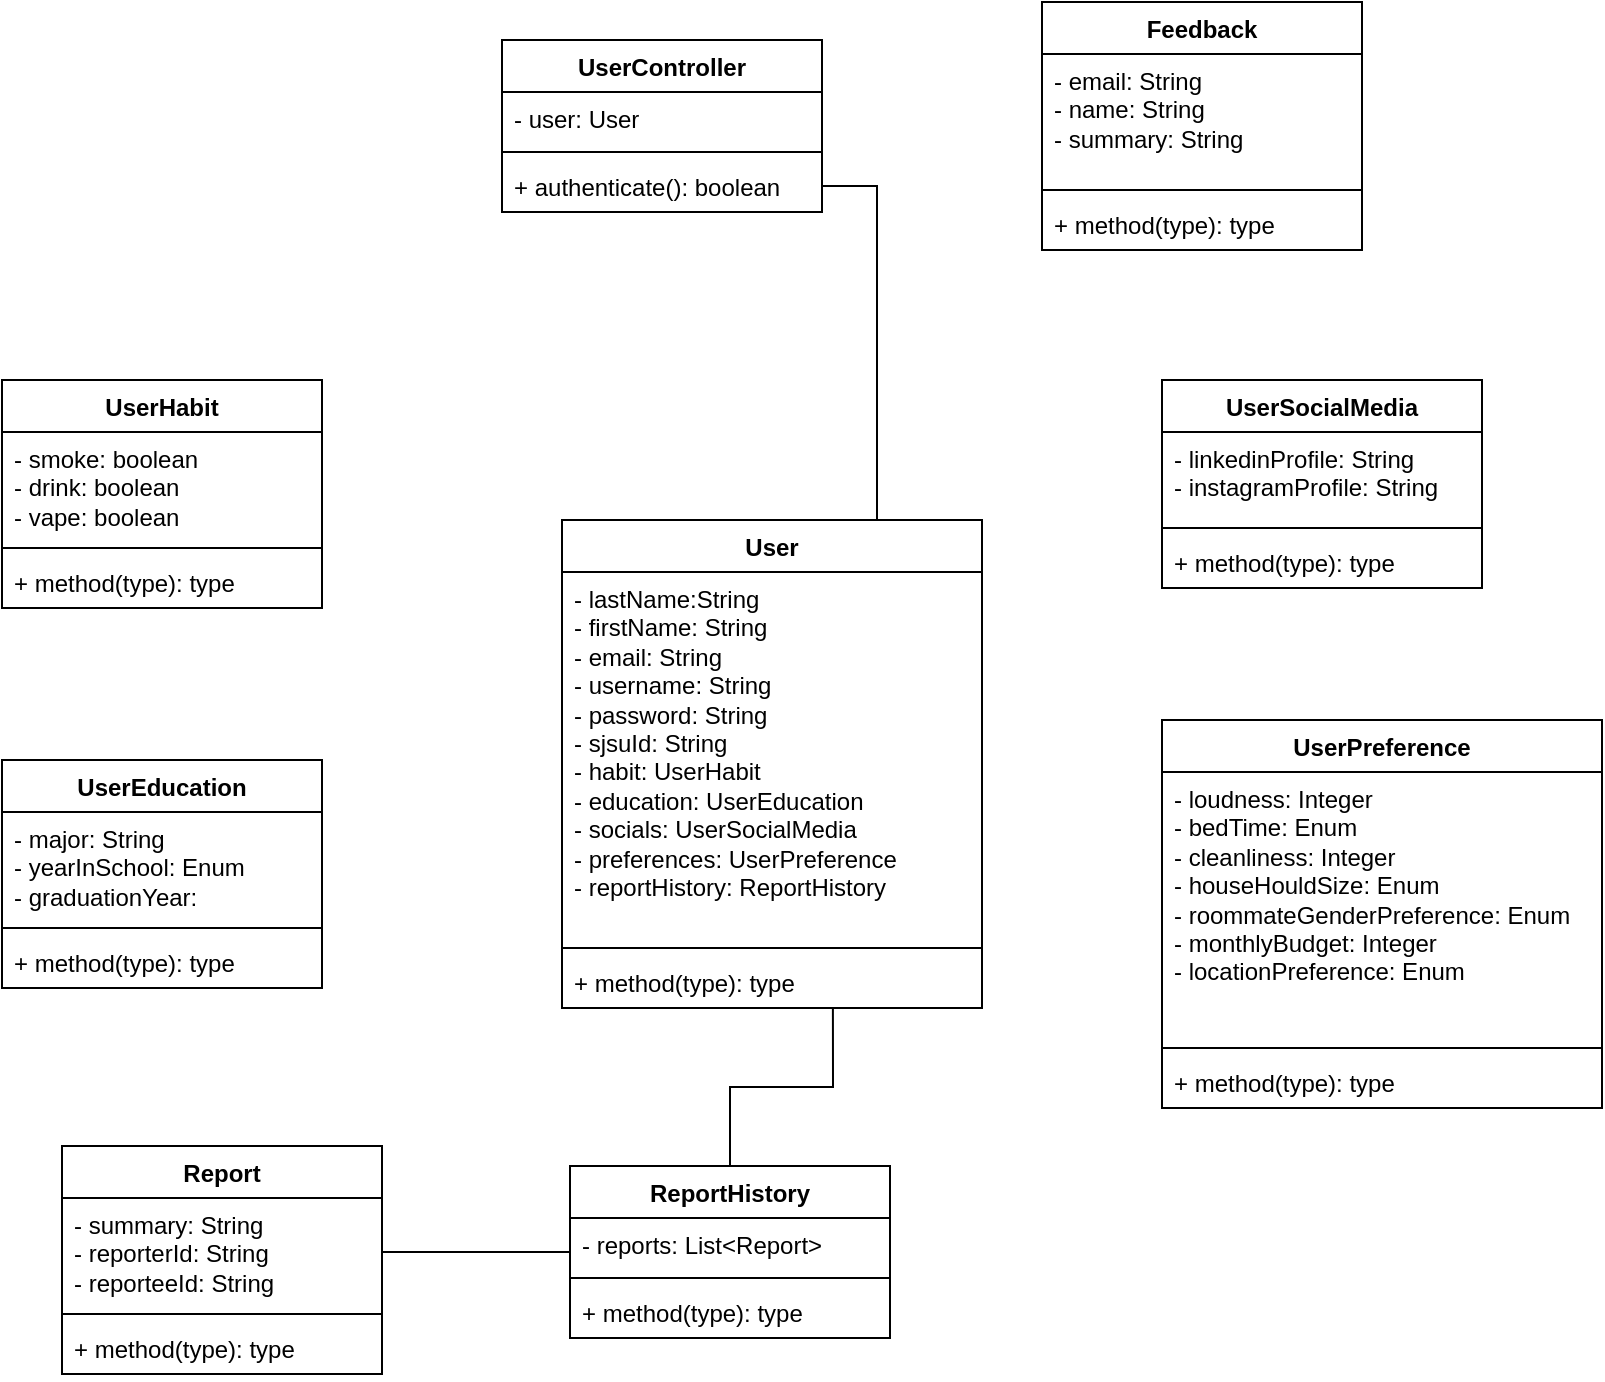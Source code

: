 <mxfile version="21.0.2" type="device"><diagram name="Page-1" id="Q94HchcT9q8mPojpbD6K"><mxGraphModel dx="1272" dy="740" grid="1" gridSize="10" guides="1" tooltips="1" connect="1" arrows="1" fold="1" page="1" pageScale="1" pageWidth="1700" pageHeight="1100" math="0" shadow="0"><root><mxCell id="0"/><mxCell id="1" parent="0"/><mxCell id="AV9kr02Ku-zcgw-fpsOM-1" value="UserHabit" style="swimlane;fontStyle=1;align=center;verticalAlign=top;childLayout=stackLayout;horizontal=1;startSize=26;horizontalStack=0;resizeParent=1;resizeParentMax=0;resizeLast=0;collapsible=1;marginBottom=0;whiteSpace=wrap;html=1;" vertex="1" parent="1"><mxGeometry x="180" y="480" width="160" height="114" as="geometry"/></mxCell><mxCell id="AV9kr02Ku-zcgw-fpsOM-2" value="- smoke: boolean&lt;br&gt;- drink: boolean&lt;br&gt;- vape: boolean" style="text;strokeColor=none;fillColor=none;align=left;verticalAlign=top;spacingLeft=4;spacingRight=4;overflow=hidden;rotatable=0;points=[[0,0.5],[1,0.5]];portConstraint=eastwest;whiteSpace=wrap;html=1;" vertex="1" parent="AV9kr02Ku-zcgw-fpsOM-1"><mxGeometry y="26" width="160" height="54" as="geometry"/></mxCell><mxCell id="AV9kr02Ku-zcgw-fpsOM-3" value="" style="line;strokeWidth=1;fillColor=none;align=left;verticalAlign=middle;spacingTop=-1;spacingLeft=3;spacingRight=3;rotatable=0;labelPosition=right;points=[];portConstraint=eastwest;strokeColor=inherit;" vertex="1" parent="AV9kr02Ku-zcgw-fpsOM-1"><mxGeometry y="80" width="160" height="8" as="geometry"/></mxCell><mxCell id="AV9kr02Ku-zcgw-fpsOM-4" value="+ method(type): type" style="text;strokeColor=none;fillColor=none;align=left;verticalAlign=top;spacingLeft=4;spacingRight=4;overflow=hidden;rotatable=0;points=[[0,0.5],[1,0.5]];portConstraint=eastwest;whiteSpace=wrap;html=1;" vertex="1" parent="AV9kr02Ku-zcgw-fpsOM-1"><mxGeometry y="88" width="160" height="26" as="geometry"/></mxCell><mxCell id="AV9kr02Ku-zcgw-fpsOM-5" value="User" style="swimlane;fontStyle=1;align=center;verticalAlign=top;childLayout=stackLayout;horizontal=1;startSize=26;horizontalStack=0;resizeParent=1;resizeParentMax=0;resizeLast=0;collapsible=1;marginBottom=0;whiteSpace=wrap;html=1;" vertex="1" parent="1"><mxGeometry x="460" y="550" width="210" height="244" as="geometry"/></mxCell><mxCell id="AV9kr02Ku-zcgw-fpsOM-6" value="- lastName:String&lt;br&gt;- firstName: String&lt;br&gt;- email: String&lt;br&gt;- username: String&lt;br&gt;- password: String&lt;br&gt;- sjsuId: String&lt;br&gt;- habit: UserHabit&lt;br&gt;- education: UserEducation&lt;br&gt;- socials: UserSocialMedia&lt;br&gt;- preferences: UserPreference&lt;br&gt;- reportHistory: ReportHistory&lt;br&gt;" style="text;strokeColor=none;fillColor=none;align=left;verticalAlign=top;spacingLeft=4;spacingRight=4;overflow=hidden;rotatable=0;points=[[0,0.5],[1,0.5]];portConstraint=eastwest;whiteSpace=wrap;html=1;" vertex="1" parent="AV9kr02Ku-zcgw-fpsOM-5"><mxGeometry y="26" width="210" height="184" as="geometry"/></mxCell><mxCell id="AV9kr02Ku-zcgw-fpsOM-7" value="" style="line;strokeWidth=1;fillColor=none;align=left;verticalAlign=middle;spacingTop=-1;spacingLeft=3;spacingRight=3;rotatable=0;labelPosition=right;points=[];portConstraint=eastwest;strokeColor=inherit;" vertex="1" parent="AV9kr02Ku-zcgw-fpsOM-5"><mxGeometry y="210" width="210" height="8" as="geometry"/></mxCell><mxCell id="AV9kr02Ku-zcgw-fpsOM-8" value="+ method(type): type" style="text;strokeColor=none;fillColor=none;align=left;verticalAlign=top;spacingLeft=4;spacingRight=4;overflow=hidden;rotatable=0;points=[[0,0.5],[1,0.5]];portConstraint=eastwest;whiteSpace=wrap;html=1;" vertex="1" parent="AV9kr02Ku-zcgw-fpsOM-5"><mxGeometry y="218" width="210" height="26" as="geometry"/></mxCell><mxCell id="AV9kr02Ku-zcgw-fpsOM-9" value="UserEducation" style="swimlane;fontStyle=1;align=center;verticalAlign=top;childLayout=stackLayout;horizontal=1;startSize=26;horizontalStack=0;resizeParent=1;resizeParentMax=0;resizeLast=0;collapsible=1;marginBottom=0;whiteSpace=wrap;html=1;" vertex="1" parent="1"><mxGeometry x="180" y="670" width="160" height="114" as="geometry"/></mxCell><mxCell id="AV9kr02Ku-zcgw-fpsOM-10" value="- major: String&lt;br&gt;- yearInSchool: Enum&lt;br&gt;- graduationYear:" style="text;strokeColor=none;fillColor=none;align=left;verticalAlign=top;spacingLeft=4;spacingRight=4;overflow=hidden;rotatable=0;points=[[0,0.5],[1,0.5]];portConstraint=eastwest;whiteSpace=wrap;html=1;" vertex="1" parent="AV9kr02Ku-zcgw-fpsOM-9"><mxGeometry y="26" width="160" height="54" as="geometry"/></mxCell><mxCell id="AV9kr02Ku-zcgw-fpsOM-11" value="" style="line;strokeWidth=1;fillColor=none;align=left;verticalAlign=middle;spacingTop=-1;spacingLeft=3;spacingRight=3;rotatable=0;labelPosition=right;points=[];portConstraint=eastwest;strokeColor=inherit;" vertex="1" parent="AV9kr02Ku-zcgw-fpsOM-9"><mxGeometry y="80" width="160" height="8" as="geometry"/></mxCell><mxCell id="AV9kr02Ku-zcgw-fpsOM-12" value="+ method(type): type" style="text;strokeColor=none;fillColor=none;align=left;verticalAlign=top;spacingLeft=4;spacingRight=4;overflow=hidden;rotatable=0;points=[[0,0.5],[1,0.5]];portConstraint=eastwest;whiteSpace=wrap;html=1;" vertex="1" parent="AV9kr02Ku-zcgw-fpsOM-9"><mxGeometry y="88" width="160" height="26" as="geometry"/></mxCell><mxCell id="AV9kr02Ku-zcgw-fpsOM-13" value="UserSocialMedia" style="swimlane;fontStyle=1;align=center;verticalAlign=top;childLayout=stackLayout;horizontal=1;startSize=26;horizontalStack=0;resizeParent=1;resizeParentMax=0;resizeLast=0;collapsible=1;marginBottom=0;whiteSpace=wrap;html=1;" vertex="1" parent="1"><mxGeometry x="760" y="480" width="160" height="104" as="geometry"/></mxCell><mxCell id="AV9kr02Ku-zcgw-fpsOM-14" value="- linkedinProfile: String&lt;br&gt;- instagramProfile: String" style="text;strokeColor=none;fillColor=none;align=left;verticalAlign=top;spacingLeft=4;spacingRight=4;overflow=hidden;rotatable=0;points=[[0,0.5],[1,0.5]];portConstraint=eastwest;whiteSpace=wrap;html=1;" vertex="1" parent="AV9kr02Ku-zcgw-fpsOM-13"><mxGeometry y="26" width="160" height="44" as="geometry"/></mxCell><mxCell id="AV9kr02Ku-zcgw-fpsOM-15" value="" style="line;strokeWidth=1;fillColor=none;align=left;verticalAlign=middle;spacingTop=-1;spacingLeft=3;spacingRight=3;rotatable=0;labelPosition=right;points=[];portConstraint=eastwest;strokeColor=inherit;" vertex="1" parent="AV9kr02Ku-zcgw-fpsOM-13"><mxGeometry y="70" width="160" height="8" as="geometry"/></mxCell><mxCell id="AV9kr02Ku-zcgw-fpsOM-16" value="+ method(type): type" style="text;strokeColor=none;fillColor=none;align=left;verticalAlign=top;spacingLeft=4;spacingRight=4;overflow=hidden;rotatable=0;points=[[0,0.5],[1,0.5]];portConstraint=eastwest;whiteSpace=wrap;html=1;" vertex="1" parent="AV9kr02Ku-zcgw-fpsOM-13"><mxGeometry y="78" width="160" height="26" as="geometry"/></mxCell><mxCell id="AV9kr02Ku-zcgw-fpsOM-17" value="UserPreference" style="swimlane;fontStyle=1;align=center;verticalAlign=top;childLayout=stackLayout;horizontal=1;startSize=26;horizontalStack=0;resizeParent=1;resizeParentMax=0;resizeLast=0;collapsible=1;marginBottom=0;whiteSpace=wrap;html=1;" vertex="1" parent="1"><mxGeometry x="760" y="650" width="220" height="194" as="geometry"/></mxCell><mxCell id="AV9kr02Ku-zcgw-fpsOM-18" value="- loudness: Integer&lt;br&gt;- bedTime: Enum&lt;br&gt;- cleanliness: Integer&lt;br&gt;- houseHouldSize: Enum&lt;br&gt;- roommateGenderPreference: Enum&lt;br&gt;- monthlyBudget: Integer&lt;br&gt;- locationPreference: Enum" style="text;strokeColor=none;fillColor=none;align=left;verticalAlign=top;spacingLeft=4;spacingRight=4;overflow=hidden;rotatable=0;points=[[0,0.5],[1,0.5]];portConstraint=eastwest;whiteSpace=wrap;html=1;" vertex="1" parent="AV9kr02Ku-zcgw-fpsOM-17"><mxGeometry y="26" width="220" height="134" as="geometry"/></mxCell><mxCell id="AV9kr02Ku-zcgw-fpsOM-19" value="" style="line;strokeWidth=1;fillColor=none;align=left;verticalAlign=middle;spacingTop=-1;spacingLeft=3;spacingRight=3;rotatable=0;labelPosition=right;points=[];portConstraint=eastwest;strokeColor=inherit;" vertex="1" parent="AV9kr02Ku-zcgw-fpsOM-17"><mxGeometry y="160" width="220" height="8" as="geometry"/></mxCell><mxCell id="AV9kr02Ku-zcgw-fpsOM-20" value="+ method(type): type" style="text;strokeColor=none;fillColor=none;align=left;verticalAlign=top;spacingLeft=4;spacingRight=4;overflow=hidden;rotatable=0;points=[[0,0.5],[1,0.5]];portConstraint=eastwest;whiteSpace=wrap;html=1;" vertex="1" parent="AV9kr02Ku-zcgw-fpsOM-17"><mxGeometry y="168" width="220" height="26" as="geometry"/></mxCell><mxCell id="AV9kr02Ku-zcgw-fpsOM-39" style="edgeStyle=orthogonalEdgeStyle;rounded=0;orthogonalLoop=1;jettySize=auto;html=1;exitX=0.5;exitY=0;exitDx=0;exitDy=0;entryX=0.645;entryY=1.019;entryDx=0;entryDy=0;entryPerimeter=0;endArrow=none;endFill=0;" edge="1" parent="1" source="AV9kr02Ku-zcgw-fpsOM-21" target="AV9kr02Ku-zcgw-fpsOM-8"><mxGeometry relative="1" as="geometry"/></mxCell><mxCell id="AV9kr02Ku-zcgw-fpsOM-21" value="ReportHistory" style="swimlane;fontStyle=1;align=center;verticalAlign=top;childLayout=stackLayout;horizontal=1;startSize=26;horizontalStack=0;resizeParent=1;resizeParentMax=0;resizeLast=0;collapsible=1;marginBottom=0;whiteSpace=wrap;html=1;" vertex="1" parent="1"><mxGeometry x="464" y="873" width="160" height="86" as="geometry"/></mxCell><mxCell id="AV9kr02Ku-zcgw-fpsOM-22" value="- reports: List&amp;lt;Report&amp;gt;" style="text;strokeColor=none;fillColor=none;align=left;verticalAlign=top;spacingLeft=4;spacingRight=4;overflow=hidden;rotatable=0;points=[[0,0.5],[1,0.5]];portConstraint=eastwest;whiteSpace=wrap;html=1;" vertex="1" parent="AV9kr02Ku-zcgw-fpsOM-21"><mxGeometry y="26" width="160" height="26" as="geometry"/></mxCell><mxCell id="AV9kr02Ku-zcgw-fpsOM-23" value="" style="line;strokeWidth=1;fillColor=none;align=left;verticalAlign=middle;spacingTop=-1;spacingLeft=3;spacingRight=3;rotatable=0;labelPosition=right;points=[];portConstraint=eastwest;strokeColor=inherit;" vertex="1" parent="AV9kr02Ku-zcgw-fpsOM-21"><mxGeometry y="52" width="160" height="8" as="geometry"/></mxCell><mxCell id="AV9kr02Ku-zcgw-fpsOM-24" value="+ method(type): type" style="text;strokeColor=none;fillColor=none;align=left;verticalAlign=top;spacingLeft=4;spacingRight=4;overflow=hidden;rotatable=0;points=[[0,0.5],[1,0.5]];portConstraint=eastwest;whiteSpace=wrap;html=1;" vertex="1" parent="AV9kr02Ku-zcgw-fpsOM-21"><mxGeometry y="60" width="160" height="26" as="geometry"/></mxCell><mxCell id="AV9kr02Ku-zcgw-fpsOM-25" value="Report" style="swimlane;fontStyle=1;align=center;verticalAlign=top;childLayout=stackLayout;horizontal=1;startSize=26;horizontalStack=0;resizeParent=1;resizeParentMax=0;resizeLast=0;collapsible=1;marginBottom=0;whiteSpace=wrap;html=1;" vertex="1" parent="1"><mxGeometry x="210" y="863" width="160" height="114" as="geometry"/></mxCell><mxCell id="AV9kr02Ku-zcgw-fpsOM-26" value="- summary: String&lt;br&gt;- reporterId: String&lt;br&gt;- reporteeId: String" style="text;strokeColor=none;fillColor=none;align=left;verticalAlign=top;spacingLeft=4;spacingRight=4;overflow=hidden;rotatable=0;points=[[0,0.5],[1,0.5]];portConstraint=eastwest;whiteSpace=wrap;html=1;" vertex="1" parent="AV9kr02Ku-zcgw-fpsOM-25"><mxGeometry y="26" width="160" height="54" as="geometry"/></mxCell><mxCell id="AV9kr02Ku-zcgw-fpsOM-27" value="" style="line;strokeWidth=1;fillColor=none;align=left;verticalAlign=middle;spacingTop=-1;spacingLeft=3;spacingRight=3;rotatable=0;labelPosition=right;points=[];portConstraint=eastwest;strokeColor=inherit;" vertex="1" parent="AV9kr02Ku-zcgw-fpsOM-25"><mxGeometry y="80" width="160" height="8" as="geometry"/></mxCell><mxCell id="AV9kr02Ku-zcgw-fpsOM-28" value="+ method(type): type" style="text;strokeColor=none;fillColor=none;align=left;verticalAlign=top;spacingLeft=4;spacingRight=4;overflow=hidden;rotatable=0;points=[[0,0.5],[1,0.5]];portConstraint=eastwest;whiteSpace=wrap;html=1;" vertex="1" parent="AV9kr02Ku-zcgw-fpsOM-25"><mxGeometry y="88" width="160" height="26" as="geometry"/></mxCell><mxCell id="AV9kr02Ku-zcgw-fpsOM-29" style="edgeStyle=orthogonalEdgeStyle;rounded=0;orthogonalLoop=1;jettySize=auto;html=1;exitX=1;exitY=0.5;exitDx=0;exitDy=0;entryX=0;entryY=0.5;entryDx=0;entryDy=0;endArrow=none;endFill=0;" edge="1" parent="1" source="AV9kr02Ku-zcgw-fpsOM-26" target="AV9kr02Ku-zcgw-fpsOM-21"><mxGeometry relative="1" as="geometry"/></mxCell><mxCell id="AV9kr02Ku-zcgw-fpsOM-30" value="Feedback" style="swimlane;fontStyle=1;align=center;verticalAlign=top;childLayout=stackLayout;horizontal=1;startSize=26;horizontalStack=0;resizeParent=1;resizeParentMax=0;resizeLast=0;collapsible=1;marginBottom=0;whiteSpace=wrap;html=1;" vertex="1" parent="1"><mxGeometry x="700" y="291" width="160" height="124" as="geometry"/></mxCell><mxCell id="AV9kr02Ku-zcgw-fpsOM-31" value="- email: String&lt;br&gt;- name: String&lt;br&gt;- summary: String" style="text;strokeColor=none;fillColor=none;align=left;verticalAlign=top;spacingLeft=4;spacingRight=4;overflow=hidden;rotatable=0;points=[[0,0.5],[1,0.5]];portConstraint=eastwest;whiteSpace=wrap;html=1;" vertex="1" parent="AV9kr02Ku-zcgw-fpsOM-30"><mxGeometry y="26" width="160" height="64" as="geometry"/></mxCell><mxCell id="AV9kr02Ku-zcgw-fpsOM-32" value="" style="line;strokeWidth=1;fillColor=none;align=left;verticalAlign=middle;spacingTop=-1;spacingLeft=3;spacingRight=3;rotatable=0;labelPosition=right;points=[];portConstraint=eastwest;strokeColor=inherit;" vertex="1" parent="AV9kr02Ku-zcgw-fpsOM-30"><mxGeometry y="90" width="160" height="8" as="geometry"/></mxCell><mxCell id="AV9kr02Ku-zcgw-fpsOM-33" value="+ method(type): type" style="text;strokeColor=none;fillColor=none;align=left;verticalAlign=top;spacingLeft=4;spacingRight=4;overflow=hidden;rotatable=0;points=[[0,0.5],[1,0.5]];portConstraint=eastwest;whiteSpace=wrap;html=1;" vertex="1" parent="AV9kr02Ku-zcgw-fpsOM-30"><mxGeometry y="98" width="160" height="26" as="geometry"/></mxCell><mxCell id="AV9kr02Ku-zcgw-fpsOM-34" value="UserController" style="swimlane;fontStyle=1;align=center;verticalAlign=top;childLayout=stackLayout;horizontal=1;startSize=26;horizontalStack=0;resizeParent=1;resizeParentMax=0;resizeLast=0;collapsible=1;marginBottom=0;whiteSpace=wrap;html=1;" vertex="1" parent="1"><mxGeometry x="430" y="310" width="160" height="86" as="geometry"/></mxCell><mxCell id="AV9kr02Ku-zcgw-fpsOM-35" value="- user: User" style="text;strokeColor=none;fillColor=none;align=left;verticalAlign=top;spacingLeft=4;spacingRight=4;overflow=hidden;rotatable=0;points=[[0,0.5],[1,0.5]];portConstraint=eastwest;whiteSpace=wrap;html=1;" vertex="1" parent="AV9kr02Ku-zcgw-fpsOM-34"><mxGeometry y="26" width="160" height="26" as="geometry"/></mxCell><mxCell id="AV9kr02Ku-zcgw-fpsOM-36" value="" style="line;strokeWidth=1;fillColor=none;align=left;verticalAlign=middle;spacingTop=-1;spacingLeft=3;spacingRight=3;rotatable=0;labelPosition=right;points=[];portConstraint=eastwest;strokeColor=inherit;" vertex="1" parent="AV9kr02Ku-zcgw-fpsOM-34"><mxGeometry y="52" width="160" height="8" as="geometry"/></mxCell><mxCell id="AV9kr02Ku-zcgw-fpsOM-37" value="+ authenticate(): boolean" style="text;strokeColor=none;fillColor=none;align=left;verticalAlign=top;spacingLeft=4;spacingRight=4;overflow=hidden;rotatable=0;points=[[0,0.5],[1,0.5]];portConstraint=eastwest;whiteSpace=wrap;html=1;" vertex="1" parent="AV9kr02Ku-zcgw-fpsOM-34"><mxGeometry y="60" width="160" height="26" as="geometry"/></mxCell><mxCell id="AV9kr02Ku-zcgw-fpsOM-38" style="edgeStyle=orthogonalEdgeStyle;rounded=0;orthogonalLoop=1;jettySize=auto;html=1;exitX=1;exitY=0.5;exitDx=0;exitDy=0;entryX=0.75;entryY=0;entryDx=0;entryDy=0;endArrow=none;endFill=0;" edge="1" parent="1" source="AV9kr02Ku-zcgw-fpsOM-37" target="AV9kr02Ku-zcgw-fpsOM-5"><mxGeometry relative="1" as="geometry"/></mxCell></root></mxGraphModel></diagram></mxfile>